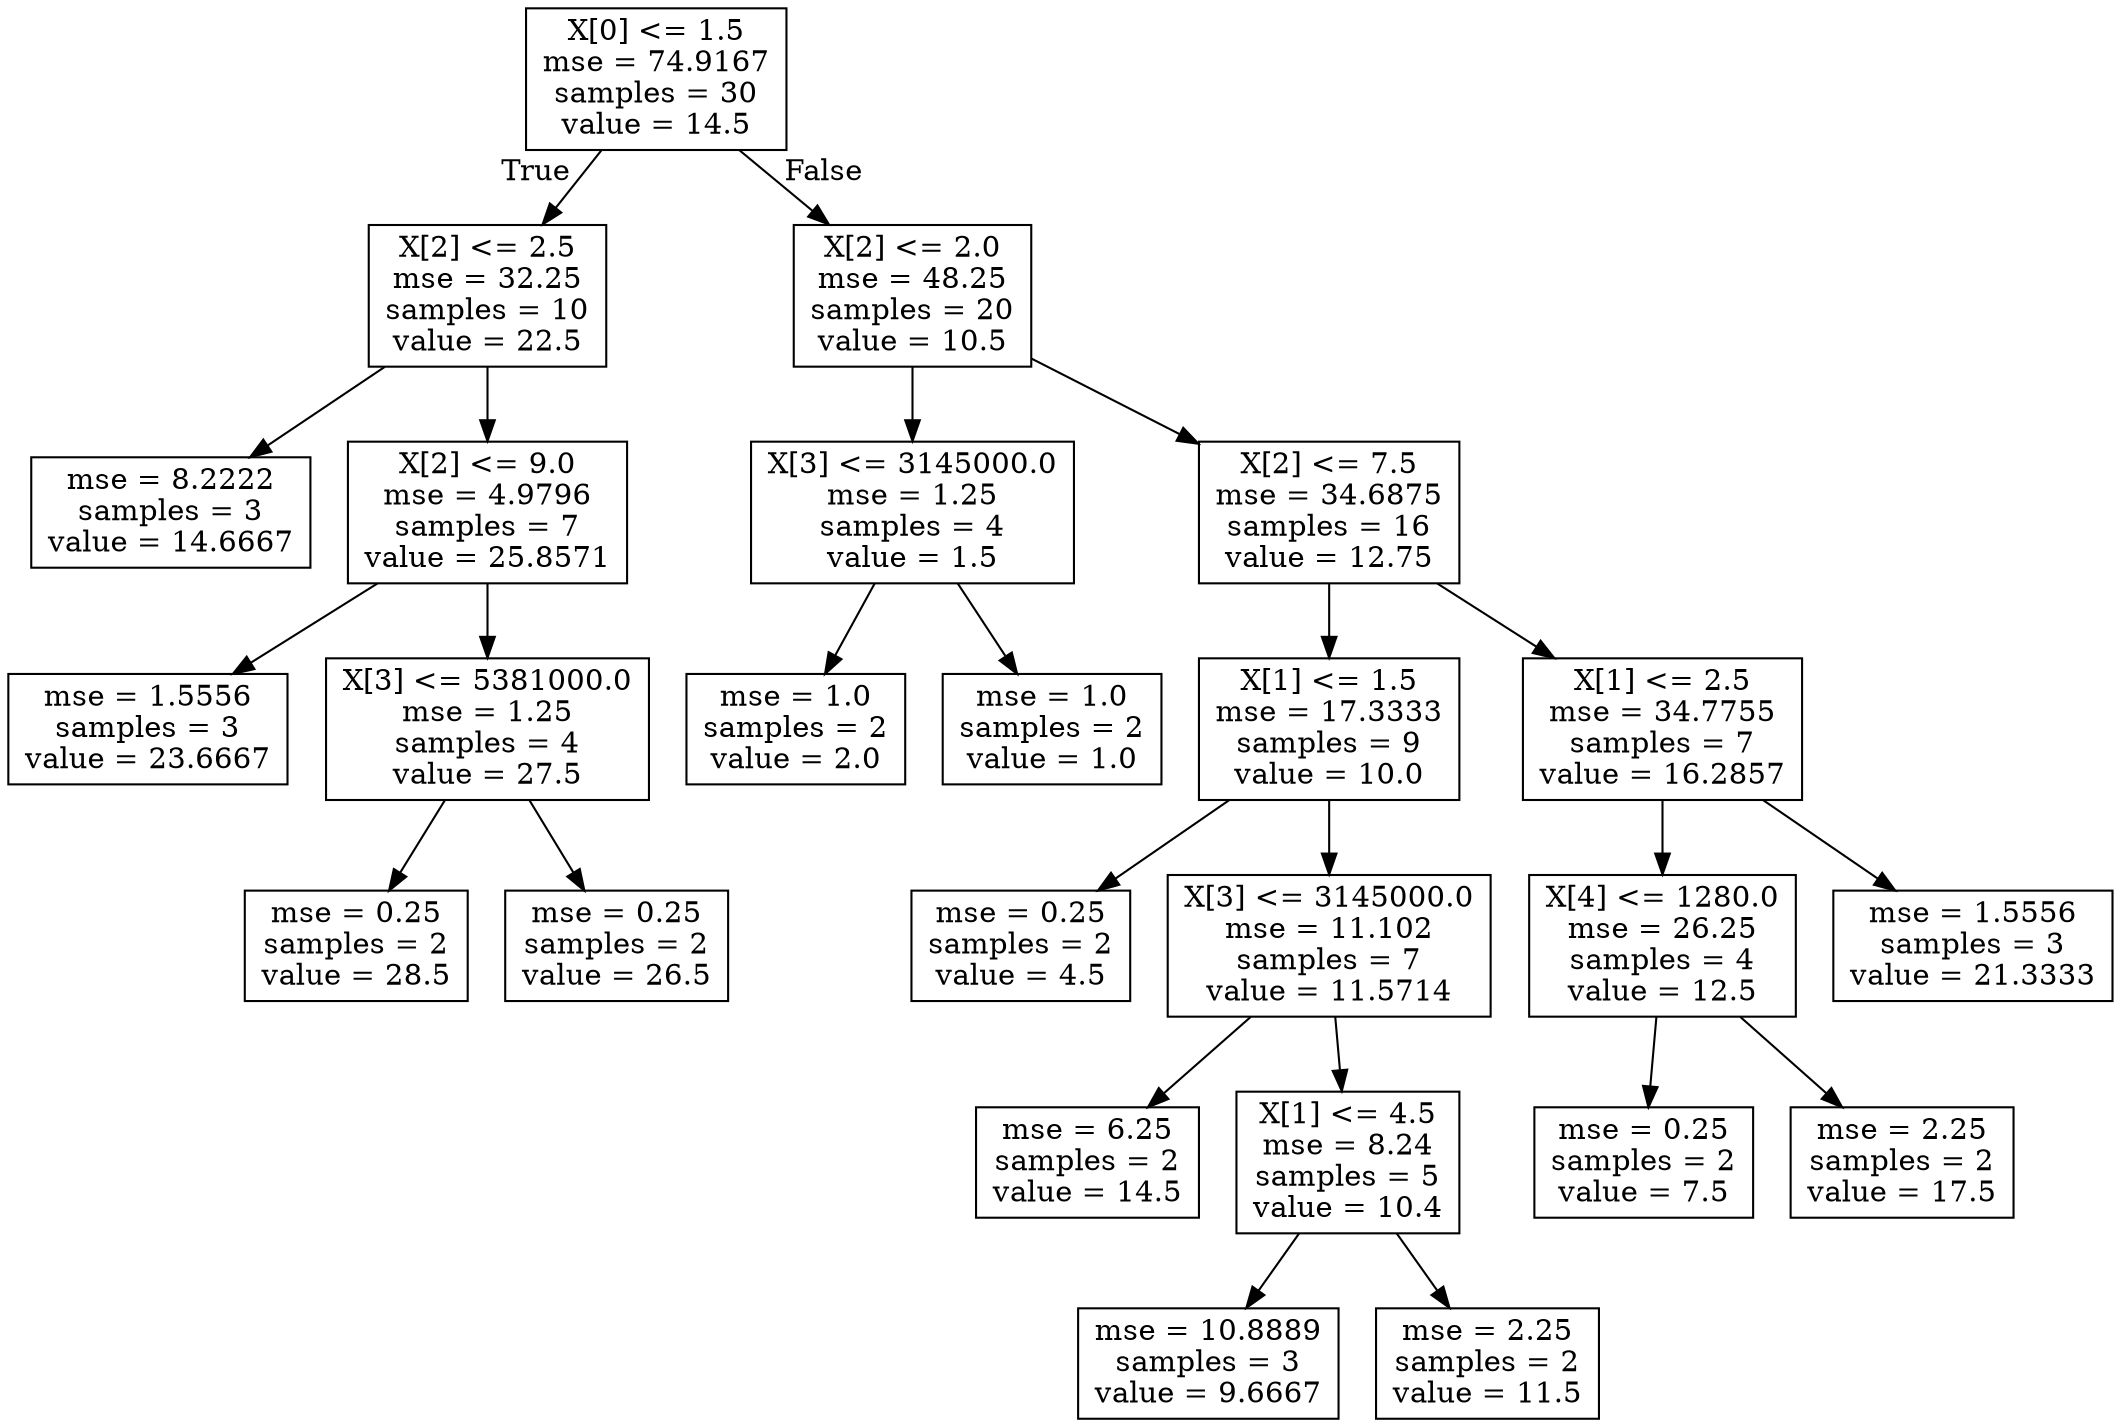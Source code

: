 digraph Tree {
node [shape=box] ;
0 [label="X[0] <= 1.5\nmse = 74.9167\nsamples = 30\nvalue = 14.5"] ;
1 [label="X[2] <= 2.5\nmse = 32.25\nsamples = 10\nvalue = 22.5"] ;
0 -> 1 [labeldistance=2.5, labelangle=45, headlabel="True"] ;
2 [label="mse = 8.2222\nsamples = 3\nvalue = 14.6667"] ;
1 -> 2 ;
3 [label="X[2] <= 9.0\nmse = 4.9796\nsamples = 7\nvalue = 25.8571"] ;
1 -> 3 ;
4 [label="mse = 1.5556\nsamples = 3\nvalue = 23.6667"] ;
3 -> 4 ;
5 [label="X[3] <= 5381000.0\nmse = 1.25\nsamples = 4\nvalue = 27.5"] ;
3 -> 5 ;
6 [label="mse = 0.25\nsamples = 2\nvalue = 28.5"] ;
5 -> 6 ;
7 [label="mse = 0.25\nsamples = 2\nvalue = 26.5"] ;
5 -> 7 ;
8 [label="X[2] <= 2.0\nmse = 48.25\nsamples = 20\nvalue = 10.5"] ;
0 -> 8 [labeldistance=2.5, labelangle=-45, headlabel="False"] ;
9 [label="X[3] <= 3145000.0\nmse = 1.25\nsamples = 4\nvalue = 1.5"] ;
8 -> 9 ;
10 [label="mse = 1.0\nsamples = 2\nvalue = 2.0"] ;
9 -> 10 ;
11 [label="mse = 1.0\nsamples = 2\nvalue = 1.0"] ;
9 -> 11 ;
12 [label="X[2] <= 7.5\nmse = 34.6875\nsamples = 16\nvalue = 12.75"] ;
8 -> 12 ;
13 [label="X[1] <= 1.5\nmse = 17.3333\nsamples = 9\nvalue = 10.0"] ;
12 -> 13 ;
14 [label="mse = 0.25\nsamples = 2\nvalue = 4.5"] ;
13 -> 14 ;
15 [label="X[3] <= 3145000.0\nmse = 11.102\nsamples = 7\nvalue = 11.5714"] ;
13 -> 15 ;
16 [label="mse = 6.25\nsamples = 2\nvalue = 14.5"] ;
15 -> 16 ;
17 [label="X[1] <= 4.5\nmse = 8.24\nsamples = 5\nvalue = 10.4"] ;
15 -> 17 ;
18 [label="mse = 10.8889\nsamples = 3\nvalue = 9.6667"] ;
17 -> 18 ;
19 [label="mse = 2.25\nsamples = 2\nvalue = 11.5"] ;
17 -> 19 ;
20 [label="X[1] <= 2.5\nmse = 34.7755\nsamples = 7\nvalue = 16.2857"] ;
12 -> 20 ;
21 [label="X[4] <= 1280.0\nmse = 26.25\nsamples = 4\nvalue = 12.5"] ;
20 -> 21 ;
22 [label="mse = 0.25\nsamples = 2\nvalue = 7.5"] ;
21 -> 22 ;
23 [label="mse = 2.25\nsamples = 2\nvalue = 17.5"] ;
21 -> 23 ;
24 [label="mse = 1.5556\nsamples = 3\nvalue = 21.3333"] ;
20 -> 24 ;
}